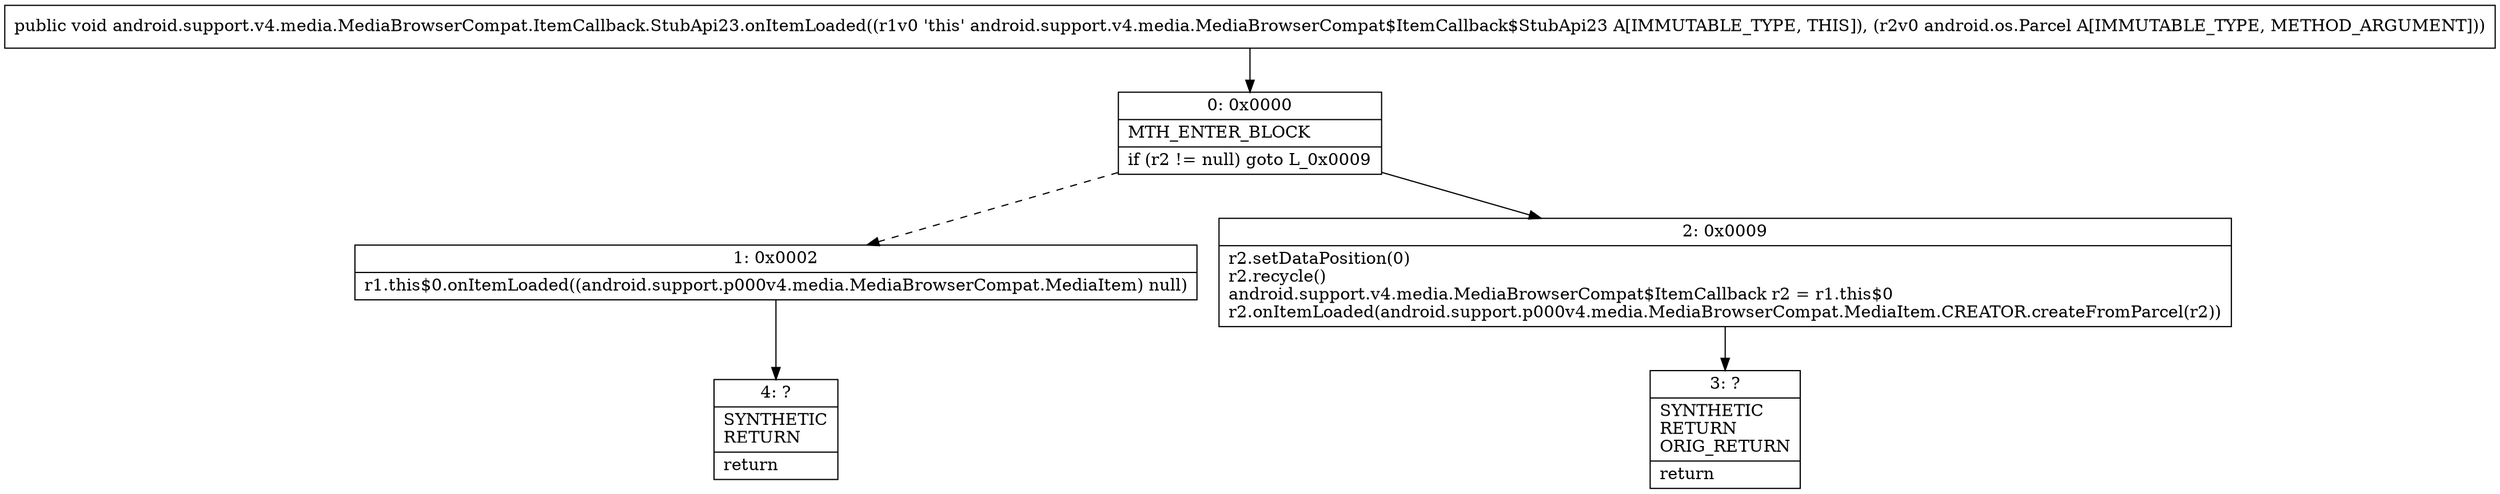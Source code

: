 digraph "CFG forandroid.support.v4.media.MediaBrowserCompat.ItemCallback.StubApi23.onItemLoaded(Landroid\/os\/Parcel;)V" {
Node_0 [shape=record,label="{0\:\ 0x0000|MTH_ENTER_BLOCK\l|if (r2 != null) goto L_0x0009\l}"];
Node_1 [shape=record,label="{1\:\ 0x0002|r1.this$0.onItemLoaded((android.support.p000v4.media.MediaBrowserCompat.MediaItem) null)\l}"];
Node_2 [shape=record,label="{2\:\ 0x0009|r2.setDataPosition(0)\lr2.recycle()\landroid.support.v4.media.MediaBrowserCompat$ItemCallback r2 = r1.this$0\lr2.onItemLoaded(android.support.p000v4.media.MediaBrowserCompat.MediaItem.CREATOR.createFromParcel(r2))\l}"];
Node_3 [shape=record,label="{3\:\ ?|SYNTHETIC\lRETURN\lORIG_RETURN\l|return\l}"];
Node_4 [shape=record,label="{4\:\ ?|SYNTHETIC\lRETURN\l|return\l}"];
MethodNode[shape=record,label="{public void android.support.v4.media.MediaBrowserCompat.ItemCallback.StubApi23.onItemLoaded((r1v0 'this' android.support.v4.media.MediaBrowserCompat$ItemCallback$StubApi23 A[IMMUTABLE_TYPE, THIS]), (r2v0 android.os.Parcel A[IMMUTABLE_TYPE, METHOD_ARGUMENT])) }"];
MethodNode -> Node_0;
Node_0 -> Node_1[style=dashed];
Node_0 -> Node_2;
Node_1 -> Node_4;
Node_2 -> Node_3;
}

